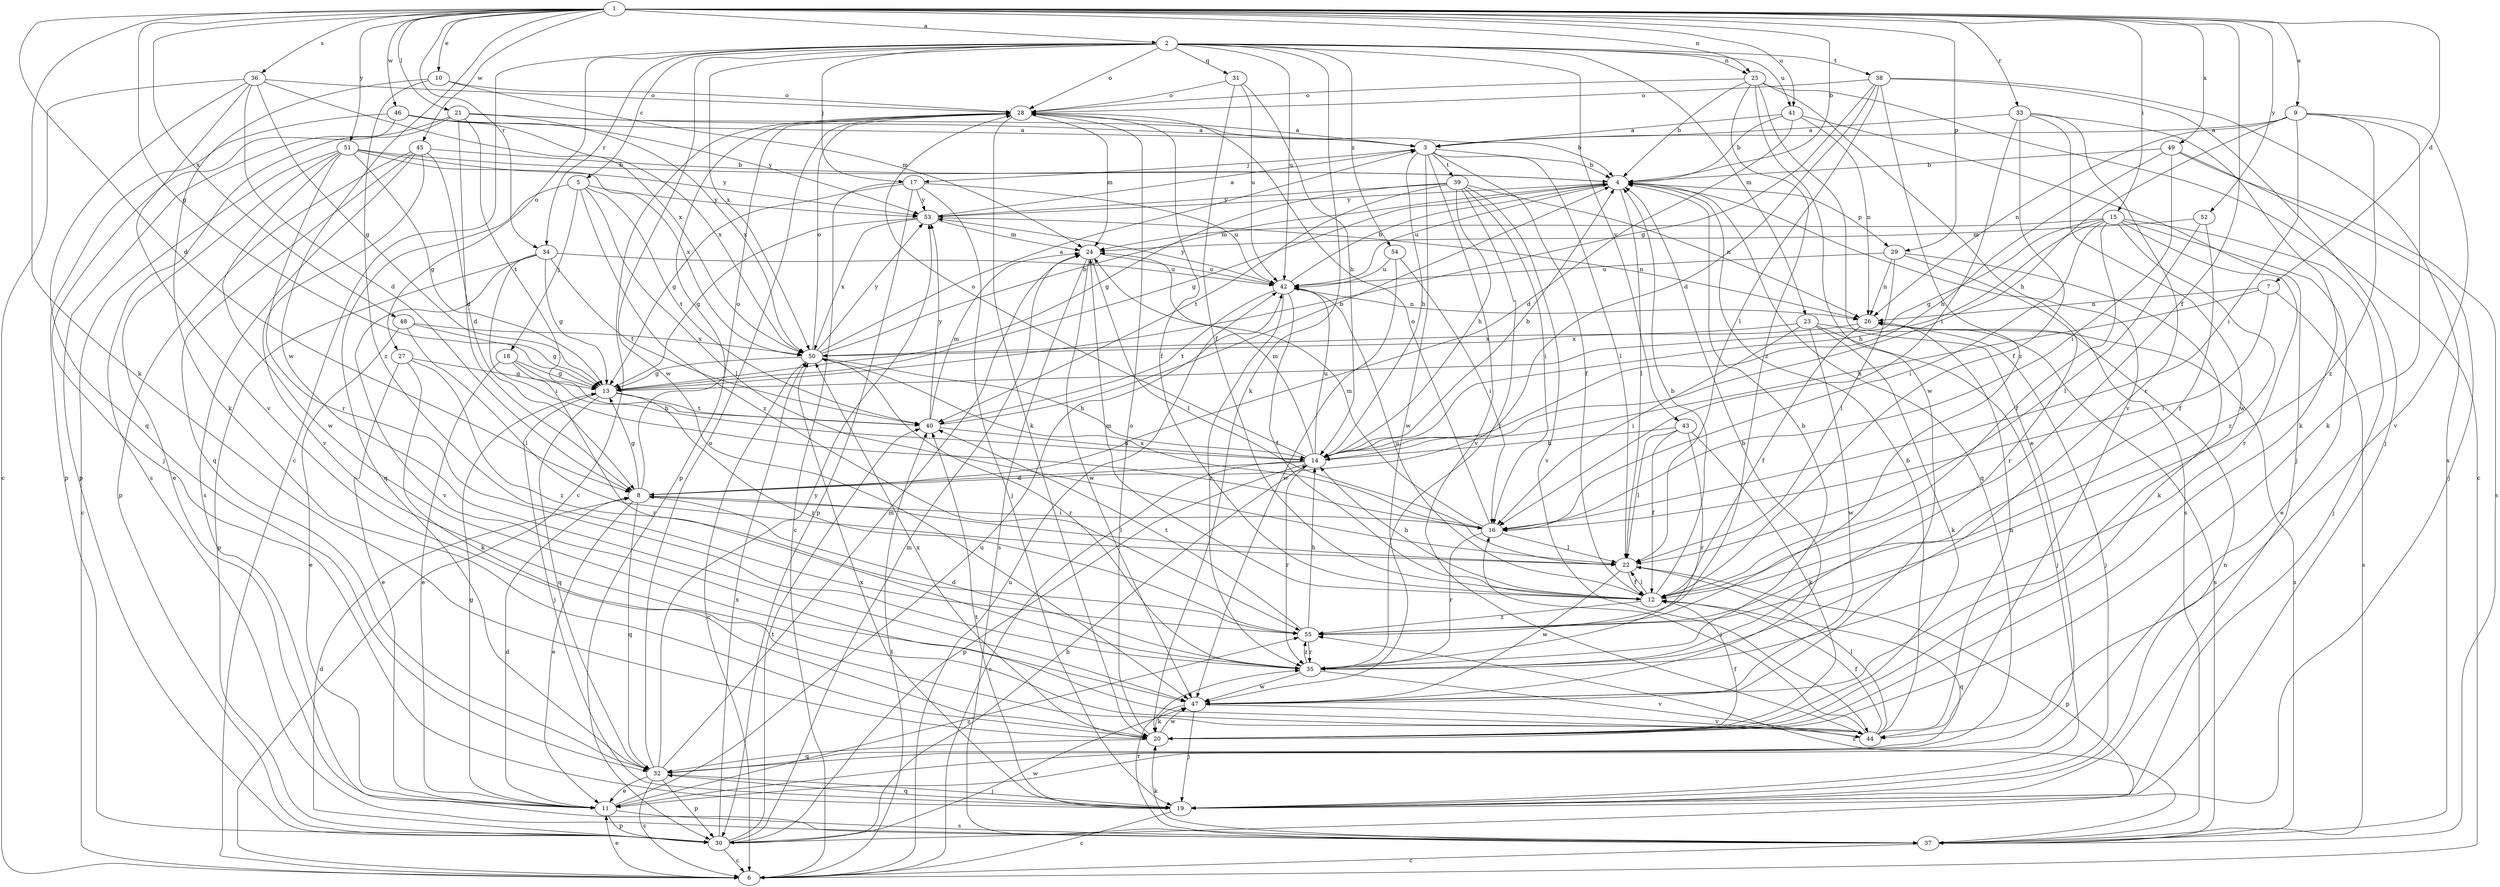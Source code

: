 strict digraph  {
	1 -> 2 [label=a];
	9 -> 3 [label=a];
	21 -> 3 [label=a];
	28 -> 3 [label=a];
	33 -> 3 [label=a];
	41 -> 3 [label=a];
	46 -> 3 [label=a];
	50 -> 3 [label=a];
	53 -> 3 [label=a];
	1 -> 4 [label=b];
	3 -> 4 [label=b];
	12 -> 4 [label=b];
	14 -> 4 [label=b];
	21 -> 4 [label=b];
	25 -> 4 [label=b];
	35 -> 4 [label=b];
	40 -> 4 [label=b];
	41 -> 4 [label=b];
	42 -> 4 [label=b];
	44 -> 4 [label=b];
	45 -> 4 [label=b];
	47 -> 4 [label=b];
	49 -> 4 [label=b];
	50 -> 4 [label=b];
	51 -> 4 [label=b];
	2 -> 5 [label=c];
	2 -> 6 [label=c];
	14 -> 6 [label=c];
	17 -> 6 [label=c];
	19 -> 6 [label=c];
	25 -> 6 [label=c];
	28 -> 6 [label=c];
	30 -> 6 [label=c];
	32 -> 6 [label=c];
	36 -> 6 [label=c];
	37 -> 6 [label=c];
	50 -> 6 [label=c];
	51 -> 6 [label=c];
	1 -> 7 [label=d];
	1 -> 8 [label=d];
	11 -> 8 [label=d];
	14 -> 8 [label=d];
	21 -> 8 [label=d];
	30 -> 8 [label=d];
	35 -> 8 [label=d];
	36 -> 8 [label=d];
	38 -> 8 [label=d];
	41 -> 8 [label=d];
	45 -> 8 [label=d];
	1 -> 9 [label=e];
	1 -> 10 [label=e];
	6 -> 11 [label=e];
	8 -> 11 [label=e];
	15 -> 11 [label=e];
	18 -> 11 [label=e];
	25 -> 11 [label=e];
	27 -> 11 [label=e];
	32 -> 11 [label=e];
	48 -> 11 [label=e];
	51 -> 11 [label=e];
	1 -> 12 [label=f];
	3 -> 12 [label=f];
	15 -> 12 [label=f];
	20 -> 12 [label=f];
	22 -> 12 [label=f];
	26 -> 12 [label=f];
	28 -> 12 [label=f];
	31 -> 12 [label=f];
	33 -> 12 [label=f];
	42 -> 12 [label=f];
	43 -> 12 [label=f];
	44 -> 12 [label=f];
	52 -> 12 [label=f];
	1 -> 13 [label=g];
	4 -> 13 [label=g];
	8 -> 13 [label=g];
	11 -> 13 [label=g];
	15 -> 13 [label=g];
	17 -> 13 [label=g];
	18 -> 13 [label=g];
	27 -> 13 [label=g];
	34 -> 13 [label=g];
	36 -> 13 [label=g];
	38 -> 13 [label=g];
	39 -> 13 [label=g];
	48 -> 13 [label=g];
	50 -> 13 [label=g];
	51 -> 13 [label=g];
	53 -> 13 [label=g];
	3 -> 14 [label=h];
	7 -> 14 [label=h];
	9 -> 14 [label=h];
	12 -> 14 [label=h];
	15 -> 14 [label=h];
	18 -> 14 [label=h];
	30 -> 14 [label=h];
	31 -> 14 [label=h];
	39 -> 14 [label=h];
	40 -> 14 [label=h];
	43 -> 14 [label=h];
	49 -> 14 [label=h];
	50 -> 14 [label=h];
	55 -> 14 [label=h];
	1 -> 15 [label=i];
	7 -> 16 [label=i];
	8 -> 16 [label=i];
	9 -> 16 [label=i];
	15 -> 16 [label=i];
	23 -> 16 [label=i];
	33 -> 16 [label=i];
	34 -> 16 [label=i];
	39 -> 16 [label=i];
	44 -> 16 [label=i];
	49 -> 16 [label=i];
	54 -> 16 [label=i];
	2 -> 17 [label=j];
	3 -> 17 [label=j];
	5 -> 18 [label=j];
	13 -> 19 [label=j];
	15 -> 19 [label=j];
	17 -> 19 [label=j];
	23 -> 19 [label=j];
	26 -> 19 [label=j];
	32 -> 19 [label=j];
	38 -> 19 [label=j];
	41 -> 19 [label=j];
	46 -> 19 [label=j];
	47 -> 19 [label=j];
	49 -> 19 [label=j];
	1 -> 20 [label=k];
	2 -> 20 [label=k];
	9 -> 20 [label=k];
	10 -> 20 [label=k];
	23 -> 20 [label=k];
	27 -> 20 [label=k];
	28 -> 20 [label=k];
	29 -> 20 [label=k];
	33 -> 20 [label=k];
	37 -> 20 [label=k];
	43 -> 20 [label=k];
	47 -> 20 [label=k];
	1 -> 21 [label=l];
	3 -> 22 [label=l];
	4 -> 22 [label=l];
	5 -> 22 [label=l];
	8 -> 22 [label=l];
	12 -> 22 [label=l];
	16 -> 22 [label=l];
	24 -> 22 [label=l];
	29 -> 22 [label=l];
	38 -> 22 [label=l];
	43 -> 22 [label=l];
	44 -> 22 [label=l];
	48 -> 22 [label=l];
	52 -> 22 [label=l];
	2 -> 23 [label=m];
	10 -> 24 [label=m];
	12 -> 24 [label=m];
	14 -> 24 [label=m];
	15 -> 24 [label=m];
	16 -> 24 [label=m];
	28 -> 24 [label=m];
	30 -> 24 [label=m];
	32 -> 24 [label=m];
	40 -> 24 [label=m];
	52 -> 24 [label=m];
	53 -> 24 [label=m];
	1 -> 25 [label=n];
	2 -> 25 [label=n];
	7 -> 26 [label=n];
	9 -> 26 [label=n];
	19 -> 26 [label=n];
	29 -> 26 [label=n];
	39 -> 26 [label=n];
	41 -> 26 [label=n];
	42 -> 26 [label=n];
	44 -> 26 [label=n];
	53 -> 26 [label=n];
	2 -> 27 [label=o];
	2 -> 28 [label=o];
	8 -> 28 [label=o];
	10 -> 28 [label=o];
	14 -> 28 [label=o];
	16 -> 28 [label=o];
	20 -> 28 [label=o];
	25 -> 28 [label=o];
	31 -> 28 [label=o];
	32 -> 28 [label=o];
	36 -> 28 [label=o];
	38 -> 28 [label=o];
	50 -> 28 [label=o];
	1 -> 29 [label=p];
	4 -> 29 [label=p];
	11 -> 30 [label=p];
	14 -> 30 [label=p];
	17 -> 30 [label=p];
	21 -> 30 [label=p];
	22 -> 30 [label=p];
	28 -> 30 [label=p];
	32 -> 30 [label=p];
	34 -> 30 [label=p];
	45 -> 30 [label=p];
	46 -> 30 [label=p];
	2 -> 31 [label=q];
	4 -> 32 [label=q];
	5 -> 32 [label=q];
	8 -> 32 [label=q];
	12 -> 32 [label=q];
	13 -> 32 [label=q];
	19 -> 32 [label=q];
	20 -> 32 [label=q];
	36 -> 32 [label=q];
	45 -> 32 [label=q];
	1 -> 33 [label=r];
	1 -> 34 [label=r];
	2 -> 34 [label=r];
	14 -> 35 [label=r];
	15 -> 35 [label=r];
	16 -> 35 [label=r];
	18 -> 35 [label=r];
	29 -> 35 [label=r];
	33 -> 35 [label=r];
	37 -> 35 [label=r];
	39 -> 35 [label=r];
	42 -> 35 [label=r];
	43 -> 35 [label=r];
	50 -> 35 [label=r];
	51 -> 35 [label=r];
	55 -> 35 [label=r];
	1 -> 36 [label=s];
	4 -> 37 [label=s];
	7 -> 37 [label=s];
	11 -> 37 [label=s];
	21 -> 37 [label=s];
	23 -> 37 [label=s];
	24 -> 37 [label=s];
	26 -> 37 [label=s];
	38 -> 37 [label=s];
	45 -> 37 [label=s];
	49 -> 37 [label=s];
	2 -> 38 [label=t];
	3 -> 39 [label=t];
	5 -> 40 [label=t];
	6 -> 40 [label=t];
	13 -> 40 [label=t];
	19 -> 40 [label=t];
	21 -> 40 [label=t];
	30 -> 40 [label=t];
	34 -> 40 [label=t];
	39 -> 40 [label=t];
	42 -> 40 [label=t];
	55 -> 40 [label=t];
	1 -> 41 [label=u];
	2 -> 41 [label=u];
	2 -> 42 [label=u];
	4 -> 42 [label=u];
	6 -> 42 [label=u];
	11 -> 42 [label=u];
	12 -> 42 [label=u];
	14 -> 42 [label=u];
	17 -> 42 [label=u];
	24 -> 42 [label=u];
	29 -> 42 [label=u];
	31 -> 42 [label=u];
	34 -> 42 [label=u];
	54 -> 42 [label=u];
	2 -> 43 [label=v];
	3 -> 44 [label=v];
	9 -> 44 [label=v];
	25 -> 44 [label=v];
	34 -> 44 [label=v];
	35 -> 44 [label=v];
	36 -> 44 [label=v];
	39 -> 44 [label=v];
	45 -> 44 [label=v];
	47 -> 44 [label=v];
	1 -> 45 [label=w];
	1 -> 46 [label=w];
	1 -> 47 [label=w];
	2 -> 47 [label=w];
	3 -> 47 [label=w];
	20 -> 47 [label=w];
	22 -> 47 [label=w];
	23 -> 47 [label=w];
	24 -> 47 [label=w];
	25 -> 47 [label=w];
	30 -> 47 [label=w];
	33 -> 47 [label=w];
	35 -> 47 [label=w];
	51 -> 47 [label=w];
	54 -> 47 [label=w];
	1 -> 48 [label=x];
	1 -> 49 [label=x];
	2 -> 50 [label=x];
	16 -> 50 [label=x];
	19 -> 50 [label=x];
	20 -> 50 [label=x];
	21 -> 50 [label=x];
	23 -> 50 [label=x];
	26 -> 50 [label=x];
	30 -> 50 [label=x];
	36 -> 50 [label=x];
	46 -> 50 [label=x];
	48 -> 50 [label=x];
	51 -> 50 [label=x];
	53 -> 50 [label=x];
	1 -> 51 [label=y];
	1 -> 52 [label=y];
	4 -> 53 [label=y];
	5 -> 53 [label=y];
	17 -> 53 [label=y];
	32 -> 53 [label=y];
	39 -> 53 [label=y];
	40 -> 53 [label=y];
	42 -> 53 [label=y];
	46 -> 53 [label=y];
	50 -> 53 [label=y];
	51 -> 53 [label=y];
	2 -> 54 [label=z];
	5 -> 55 [label=z];
	9 -> 55 [label=z];
	10 -> 55 [label=z];
	11 -> 55 [label=z];
	12 -> 55 [label=z];
	13 -> 55 [label=z];
	15 -> 55 [label=z];
	25 -> 55 [label=z];
	27 -> 55 [label=z];
	35 -> 55 [label=z];
	37 -> 55 [label=z];
	38 -> 55 [label=z];
}
